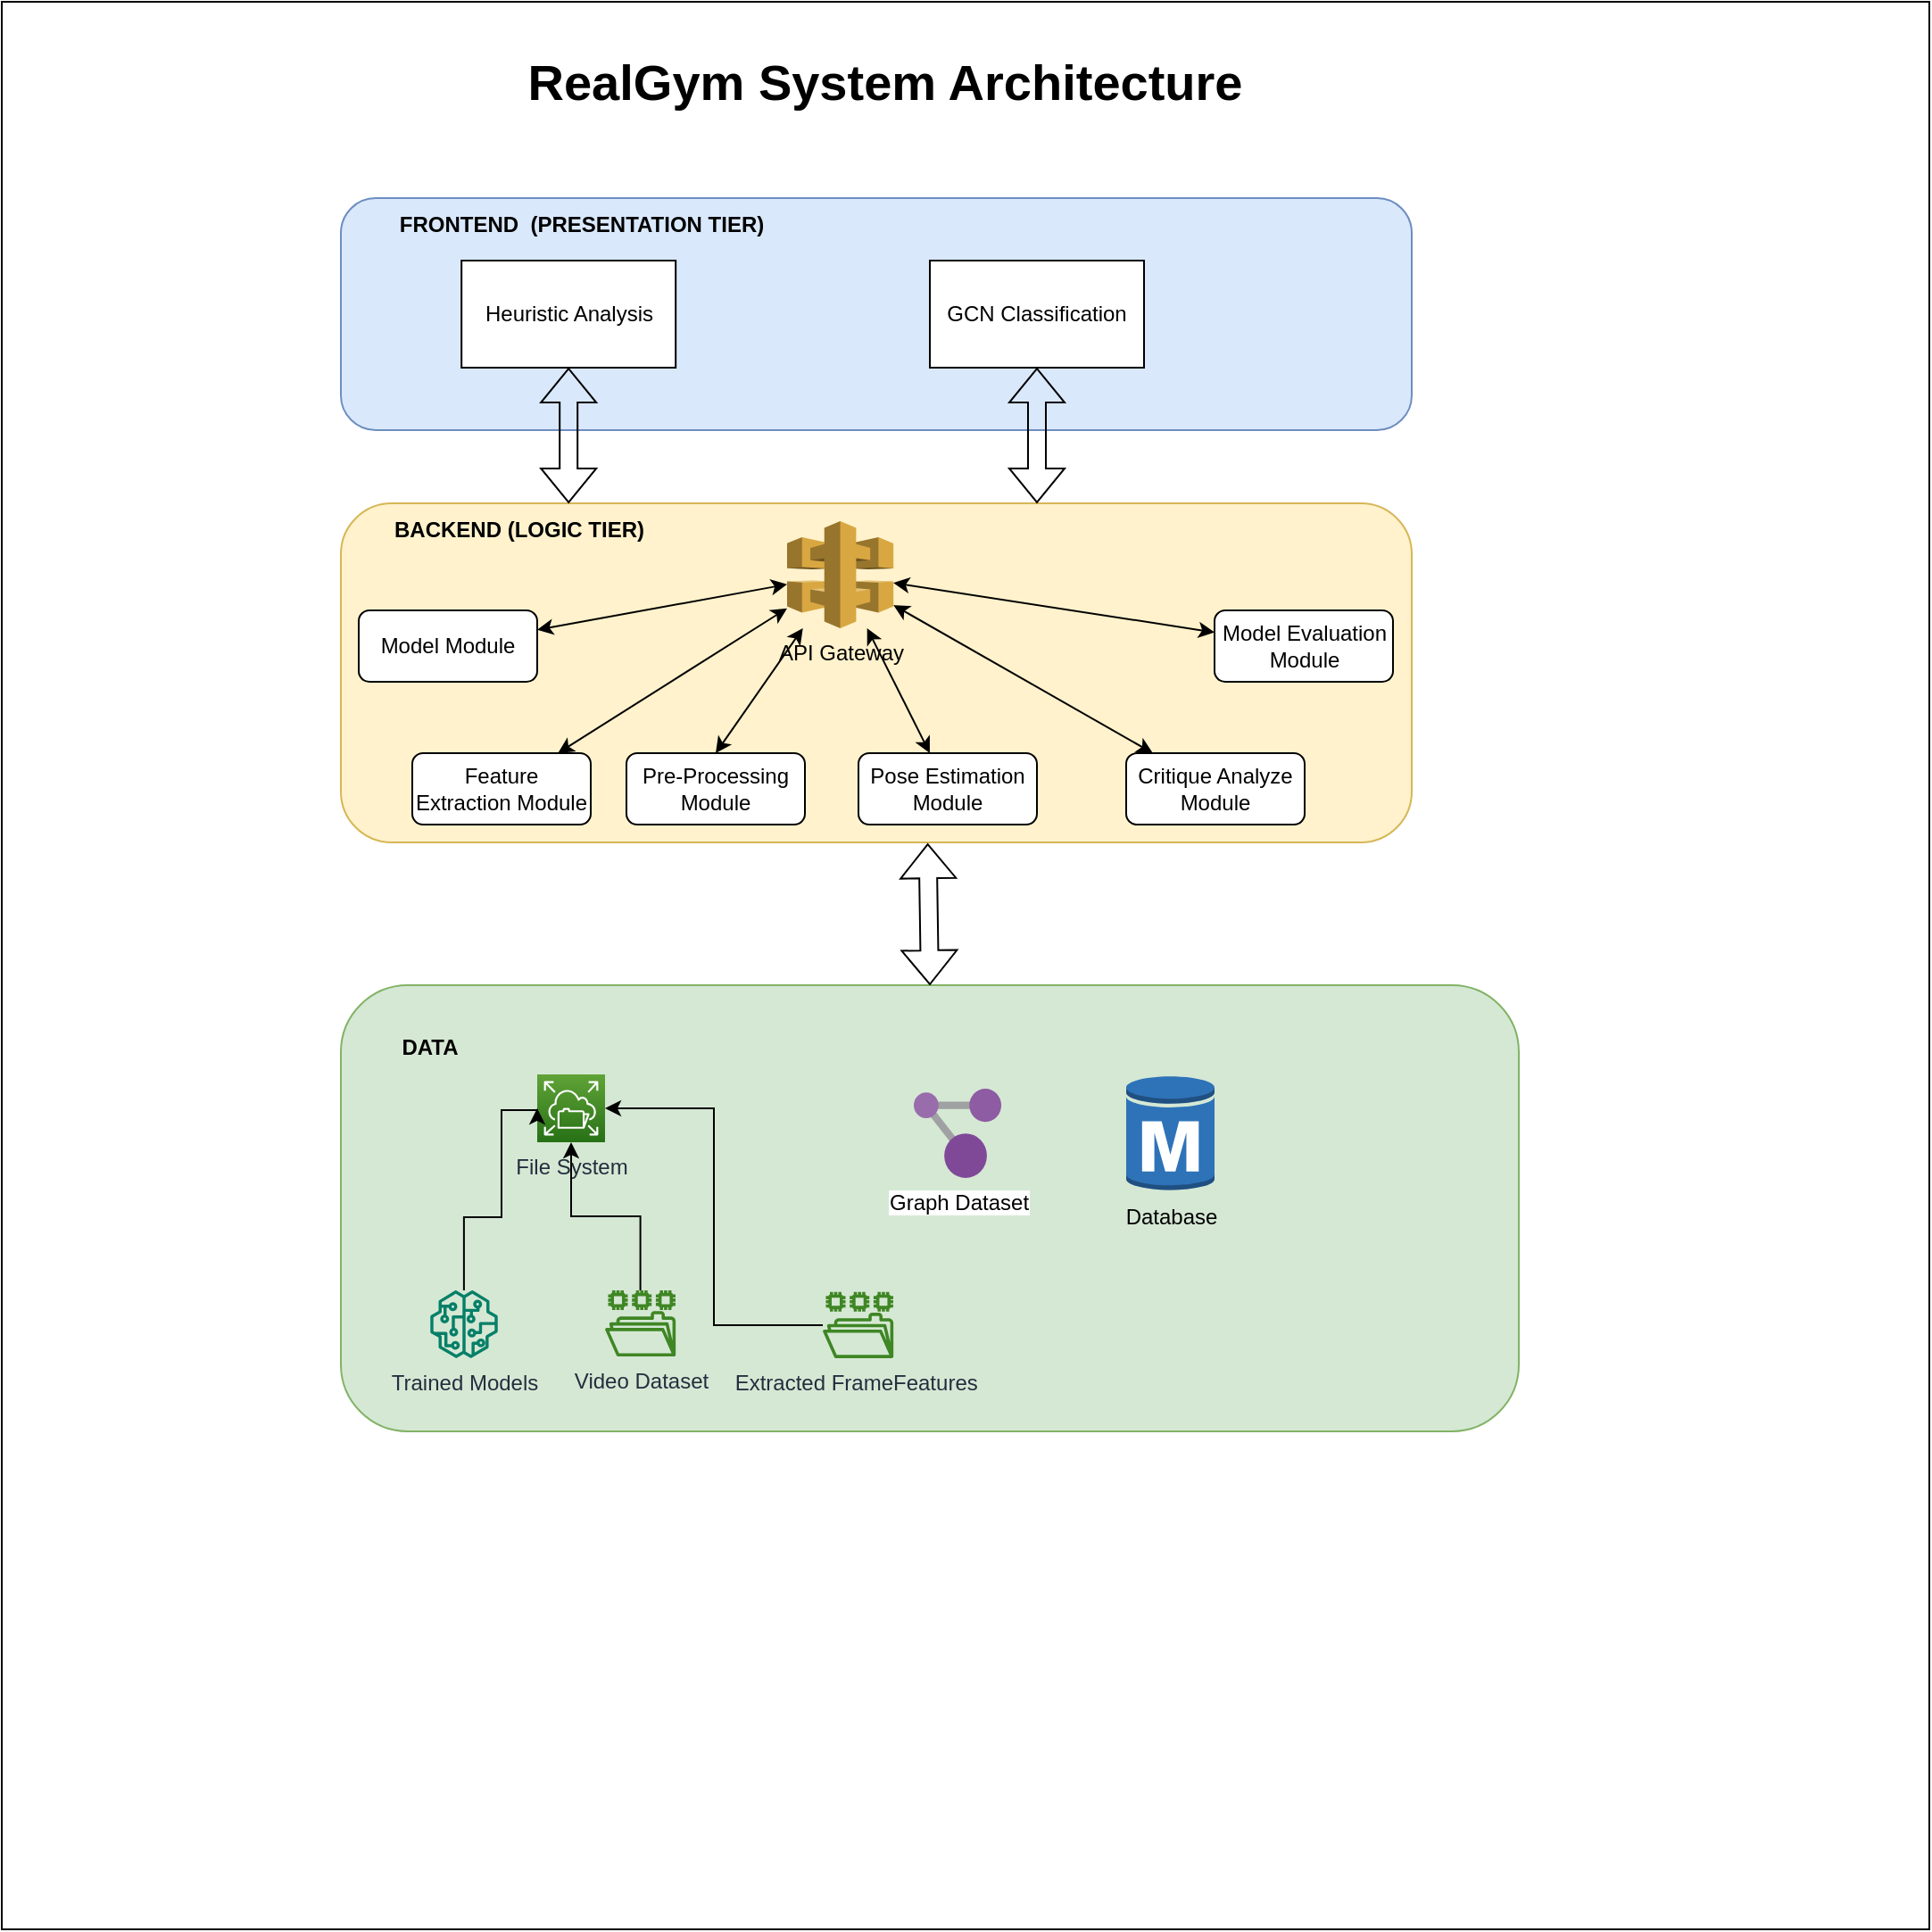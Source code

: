 <mxfile version="20.2.7" type="github">
  <diagram id="j5IfUhy7U0jLYugJBKRZ" name="Page-1">
    <mxGraphModel dx="1965" dy="1005" grid="1" gridSize="10" guides="1" tooltips="1" connect="1" arrows="1" fold="1" page="1" pageScale="1" pageWidth="850" pageHeight="1100" math="0" shadow="0">
      <root>
        <mxCell id="0" />
        <mxCell id="1" parent="0" />
        <mxCell id="sitT_WliWIex5_6N1mFP-41" value="" style="whiteSpace=wrap;html=1;aspect=fixed;" vertex="1" parent="1">
          <mxGeometry x="40" y="100" width="1080" height="1080" as="geometry" />
        </mxCell>
        <mxCell id="sitT_WliWIex5_6N1mFP-40" value="" style="group" vertex="1" connectable="0" parent="1">
          <mxGeometry x="230" y="210" width="660" height="691" as="geometry" />
        </mxCell>
        <mxCell id="sitT_WliWIex5_6N1mFP-2" value="" style="rounded=1;whiteSpace=wrap;html=1;fillColor=#dae8fc;strokeColor=#6c8ebf;" vertex="1" parent="sitT_WliWIex5_6N1mFP-40">
          <mxGeometry width="600" height="130" as="geometry" />
        </mxCell>
        <mxCell id="sitT_WliWIex5_6N1mFP-3" value="&lt;b&gt;FRONTEND&amp;nbsp; (PRESENTATION TIER)&lt;/b&gt;" style="text;html=1;strokeColor=none;fillColor=none;align=center;verticalAlign=middle;whiteSpace=wrap;rounded=0;" vertex="1" parent="sitT_WliWIex5_6N1mFP-40">
          <mxGeometry x="30" width="210" height="30" as="geometry" />
        </mxCell>
        <mxCell id="sitT_WliWIex5_6N1mFP-4" value="" style="rounded=1;whiteSpace=wrap;html=1;fillColor=#fff2cc;strokeColor=#d6b656;" vertex="1" parent="sitT_WliWIex5_6N1mFP-40">
          <mxGeometry y="171" width="600" height="190" as="geometry" />
        </mxCell>
        <mxCell id="sitT_WliWIex5_6N1mFP-5" value="&lt;b&gt;BACKEND (LOGIC TIER)&lt;/b&gt;" style="text;html=1;strokeColor=none;fillColor=none;align=center;verticalAlign=middle;whiteSpace=wrap;rounded=0;" vertex="1" parent="sitT_WliWIex5_6N1mFP-40">
          <mxGeometry x="25" y="171" width="150" height="30" as="geometry" />
        </mxCell>
        <mxCell id="sitT_WliWIex5_6N1mFP-6" value="" style="rounded=1;whiteSpace=wrap;html=1;fillColor=#d5e8d4;strokeColor=#82b366;" vertex="1" parent="sitT_WliWIex5_6N1mFP-40">
          <mxGeometry y="441" width="660" height="250" as="geometry" />
        </mxCell>
        <mxCell id="sitT_WliWIex5_6N1mFP-7" value="&lt;b&gt;DATA&lt;/b&gt;" style="text;html=1;strokeColor=none;fillColor=#d5e8d4;align=center;verticalAlign=middle;whiteSpace=wrap;rounded=0;direction=south;" vertex="1" parent="sitT_WliWIex5_6N1mFP-40">
          <mxGeometry x="35" y="446" width="30" height="60" as="geometry" />
        </mxCell>
        <mxCell id="sitT_WliWIex5_6N1mFP-8" value="File System&lt;br&gt;" style="sketch=0;points=[[0,0,0],[0.25,0,0],[0.5,0,0],[0.75,0,0],[1,0,0],[0,1,0],[0.25,1,0],[0.5,1,0],[0.75,1,0],[1,1,0],[0,0.25,0],[0,0.5,0],[0,0.75,0],[1,0.25,0],[1,0.5,0],[1,0.75,0]];outlineConnect=0;fontColor=#232F3E;gradientColor=#60A337;gradientDirection=north;fillColor=#277116;strokeColor=#ffffff;dashed=0;verticalLabelPosition=bottom;verticalAlign=top;align=center;html=1;fontSize=12;fontStyle=0;aspect=fixed;shape=mxgraph.aws4.resourceIcon;resIcon=mxgraph.aws4.elastic_file_system;" vertex="1" parent="sitT_WliWIex5_6N1mFP-40">
          <mxGeometry x="110" y="491" width="38" height="38" as="geometry" />
        </mxCell>
        <mxCell id="sitT_WliWIex5_6N1mFP-9" value="Database&lt;br&gt;" style="outlineConnect=0;dashed=0;verticalLabelPosition=bottom;verticalAlign=top;align=center;html=1;shape=mxgraph.aws3.rds_db_instance;fillColor=#2E73B8;gradientColor=none;" vertex="1" parent="sitT_WliWIex5_6N1mFP-40">
          <mxGeometry x="440" y="491" width="49.5" height="66" as="geometry" />
        </mxCell>
        <mxCell id="sitT_WliWIex5_6N1mFP-14" style="edgeStyle=orthogonalEdgeStyle;rounded=0;orthogonalLoop=1;jettySize=auto;html=1;entryX=0;entryY=0.5;entryDx=0;entryDy=0;entryPerimeter=0;" edge="1" parent="sitT_WliWIex5_6N1mFP-40" source="sitT_WliWIex5_6N1mFP-10" target="sitT_WliWIex5_6N1mFP-8">
          <mxGeometry relative="1" as="geometry">
            <Array as="points">
              <mxPoint x="69" y="571" />
              <mxPoint x="90" y="571" />
              <mxPoint x="90" y="511" />
            </Array>
          </mxGeometry>
        </mxCell>
        <mxCell id="sitT_WliWIex5_6N1mFP-10" value="Trained Models" style="sketch=0;outlineConnect=0;fontColor=#232F3E;gradientColor=none;fillColor=#067F68;strokeColor=none;dashed=0;verticalLabelPosition=bottom;verticalAlign=top;align=center;html=1;fontSize=12;fontStyle=0;aspect=fixed;pointerEvents=1;shape=mxgraph.aws4.sagemaker_model;" vertex="1" parent="sitT_WliWIex5_6N1mFP-40">
          <mxGeometry x="50" y="611.95" width="38" height="38" as="geometry" />
        </mxCell>
        <mxCell id="sitT_WliWIex5_6N1mFP-15" style="edgeStyle=orthogonalEdgeStyle;rounded=0;orthogonalLoop=1;jettySize=auto;html=1;" edge="1" parent="sitT_WliWIex5_6N1mFP-40" source="sitT_WliWIex5_6N1mFP-11" target="sitT_WliWIex5_6N1mFP-8">
          <mxGeometry relative="1" as="geometry">
            <mxPoint x="140" y="471" as="targetPoint" />
          </mxGeometry>
        </mxCell>
        <mxCell id="sitT_WliWIex5_6N1mFP-11" value="Video Dataset" style="sketch=0;outlineConnect=0;fontColor=#232F3E;gradientColor=none;fillColor=#3F8624;strokeColor=none;dashed=0;verticalLabelPosition=bottom;verticalAlign=top;align=center;html=1;fontSize=12;fontStyle=0;aspect=fixed;pointerEvents=1;shape=mxgraph.aws4.file_system;" vertex="1" parent="sitT_WliWIex5_6N1mFP-40">
          <mxGeometry x="148" y="611.95" width="39.59" height="37.05" as="geometry" />
        </mxCell>
        <mxCell id="sitT_WliWIex5_6N1mFP-16" style="edgeStyle=orthogonalEdgeStyle;rounded=0;orthogonalLoop=1;jettySize=auto;html=1;entryX=1;entryY=0.5;entryDx=0;entryDy=0;entryPerimeter=0;" edge="1" parent="sitT_WliWIex5_6N1mFP-40" source="sitT_WliWIex5_6N1mFP-12" target="sitT_WliWIex5_6N1mFP-8">
          <mxGeometry relative="1" as="geometry" />
        </mxCell>
        <mxCell id="sitT_WliWIex5_6N1mFP-12" value="Extracted FrameFeatures&amp;nbsp;" style="sketch=0;outlineConnect=0;fontColor=#232F3E;gradientColor=none;fillColor=#3F8624;strokeColor=none;dashed=0;verticalLabelPosition=bottom;verticalAlign=top;align=center;html=1;fontSize=12;fontStyle=0;aspect=fixed;pointerEvents=1;shape=mxgraph.aws4.file_system;" vertex="1" parent="sitT_WliWIex5_6N1mFP-40">
          <mxGeometry x="270" y="612.9" width="39.59" height="37.05" as="geometry" />
        </mxCell>
        <mxCell id="sitT_WliWIex5_6N1mFP-13" value="Graph Dataset&lt;br&gt;" style="sketch=0;aspect=fixed;html=1;points=[];align=center;image;fontSize=12;image=img/lib/mscae/Resource_Graph_Explorer.svg;" vertex="1" parent="sitT_WliWIex5_6N1mFP-40">
          <mxGeometry x="321" y="499" width="49" height="50" as="geometry" />
        </mxCell>
        <mxCell id="sitT_WliWIex5_6N1mFP-17" value="Heuristic Analysis&lt;br&gt;" style="rounded=0;whiteSpace=wrap;html=1;" vertex="1" parent="sitT_WliWIex5_6N1mFP-40">
          <mxGeometry x="67.59" y="35" width="120" height="60" as="geometry" />
        </mxCell>
        <mxCell id="sitT_WliWIex5_6N1mFP-18" value="GCN Classification" style="rounded=0;whiteSpace=wrap;html=1;" vertex="1" parent="sitT_WliWIex5_6N1mFP-40">
          <mxGeometry x="330" y="35" width="120" height="60" as="geometry" />
        </mxCell>
        <mxCell id="sitT_WliWIex5_6N1mFP-19" value="Feature Extraction Module" style="rounded=1;whiteSpace=wrap;html=1;" vertex="1" parent="sitT_WliWIex5_6N1mFP-40">
          <mxGeometry x="40" y="311" width="100" height="40" as="geometry" />
        </mxCell>
        <mxCell id="sitT_WliWIex5_6N1mFP-20" value="Pre-Processing Module" style="rounded=1;whiteSpace=wrap;html=1;" vertex="1" parent="sitT_WliWIex5_6N1mFP-40">
          <mxGeometry x="160" y="311" width="100" height="40" as="geometry" />
        </mxCell>
        <mxCell id="sitT_WliWIex5_6N1mFP-22" value="Pose Estimation Module" style="rounded=1;whiteSpace=wrap;html=1;" vertex="1" parent="sitT_WliWIex5_6N1mFP-40">
          <mxGeometry x="290" y="311" width="100" height="40" as="geometry" />
        </mxCell>
        <mxCell id="sitT_WliWIex5_6N1mFP-23" value="Critique Analyze Module" style="rounded=1;whiteSpace=wrap;html=1;" vertex="1" parent="sitT_WliWIex5_6N1mFP-40">
          <mxGeometry x="440" y="311" width="100" height="40" as="geometry" />
        </mxCell>
        <mxCell id="sitT_WliWIex5_6N1mFP-25" value="API Gateway&lt;br&gt;" style="outlineConnect=0;dashed=0;verticalLabelPosition=bottom;verticalAlign=top;align=center;html=1;shape=mxgraph.aws3.api_gateway;fillColor=#D9A741;gradientColor=none;" vertex="1" parent="sitT_WliWIex5_6N1mFP-40">
          <mxGeometry x="250" y="181" width="59.59" height="60" as="geometry" />
        </mxCell>
        <mxCell id="sitT_WliWIex5_6N1mFP-28" value="" style="endArrow=classic;startArrow=classic;html=1;rounded=0;" edge="1" parent="sitT_WliWIex5_6N1mFP-40" source="sitT_WliWIex5_6N1mFP-19" target="sitT_WliWIex5_6N1mFP-25">
          <mxGeometry width="50" height="50" relative="1" as="geometry">
            <mxPoint x="300" y="281" as="sourcePoint" />
            <mxPoint x="350" y="231" as="targetPoint" />
          </mxGeometry>
        </mxCell>
        <mxCell id="sitT_WliWIex5_6N1mFP-29" value="" style="endArrow=classic;startArrow=classic;html=1;rounded=0;exitX=0.5;exitY=0;exitDx=0;exitDy=0;" edge="1" parent="sitT_WliWIex5_6N1mFP-40" source="sitT_WliWIex5_6N1mFP-20" target="sitT_WliWIex5_6N1mFP-25">
          <mxGeometry width="50" height="50" relative="1" as="geometry">
            <mxPoint x="154.949" y="281" as="sourcePoint" />
            <mxPoint x="260" y="234.257" as="targetPoint" />
          </mxGeometry>
        </mxCell>
        <mxCell id="sitT_WliWIex5_6N1mFP-30" value="" style="endArrow=classic;startArrow=classic;html=1;rounded=0;" edge="1" parent="sitT_WliWIex5_6N1mFP-40" source="sitT_WliWIex5_6N1mFP-22" target="sitT_WliWIex5_6N1mFP-25">
          <mxGeometry width="50" height="50" relative="1" as="geometry">
            <mxPoint x="250" y="281" as="sourcePoint" />
            <mxPoint x="269.898" y="251" as="targetPoint" />
          </mxGeometry>
        </mxCell>
        <mxCell id="sitT_WliWIex5_6N1mFP-31" value="" style="endArrow=classic;startArrow=classic;html=1;rounded=0;" edge="1" parent="sitT_WliWIex5_6N1mFP-40" source="sitT_WliWIex5_6N1mFP-23" target="sitT_WliWIex5_6N1mFP-25">
          <mxGeometry width="50" height="50" relative="1" as="geometry">
            <mxPoint x="349.641" y="281" as="sourcePoint" />
            <mxPoint x="319.59" y="250.872" as="targetPoint" />
          </mxGeometry>
        </mxCell>
        <mxCell id="sitT_WliWIex5_6N1mFP-32" value="Model Module" style="rounded=1;whiteSpace=wrap;html=1;" vertex="1" parent="sitT_WliWIex5_6N1mFP-40">
          <mxGeometry x="10" y="231" width="100" height="40" as="geometry" />
        </mxCell>
        <mxCell id="sitT_WliWIex5_6N1mFP-33" value="Model Evaluation Module" style="rounded=1;whiteSpace=wrap;html=1;" vertex="1" parent="sitT_WliWIex5_6N1mFP-40">
          <mxGeometry x="489.5" y="231" width="100" height="40" as="geometry" />
        </mxCell>
        <mxCell id="sitT_WliWIex5_6N1mFP-34" value="" style="endArrow=classic;startArrow=classic;html=1;rounded=0;" edge="1" parent="sitT_WliWIex5_6N1mFP-40" source="sitT_WliWIex5_6N1mFP-33" target="sitT_WliWIex5_6N1mFP-25">
          <mxGeometry width="50" height="50" relative="1" as="geometry">
            <mxPoint x="414.966" y="321" as="sourcePoint" />
            <mxPoint x="319.59" y="244.803" as="targetPoint" />
          </mxGeometry>
        </mxCell>
        <mxCell id="sitT_WliWIex5_6N1mFP-35" value="" style="endArrow=classic;startArrow=classic;html=1;rounded=0;" edge="1" parent="sitT_WliWIex5_6N1mFP-40" source="sitT_WliWIex5_6N1mFP-32" target="sitT_WliWIex5_6N1mFP-25">
          <mxGeometry width="50" height="50" relative="1" as="geometry">
            <mxPoint x="131.633" y="321" as="sourcePoint" />
            <mxPoint x="260" y="239.838" as="targetPoint" />
          </mxGeometry>
        </mxCell>
        <mxCell id="sitT_WliWIex5_6N1mFP-37" value="" style="shape=flexArrow;endArrow=classic;startArrow=classic;html=1;rounded=0;entryX=0.5;entryY=1;entryDx=0;entryDy=0;exitX=0.684;exitY=0;exitDx=0;exitDy=0;exitPerimeter=0;" edge="1" parent="sitT_WliWIex5_6N1mFP-40" source="sitT_WliWIex5_6N1mFP-5" target="sitT_WliWIex5_6N1mFP-17">
          <mxGeometry width="100" height="100" relative="1" as="geometry">
            <mxPoint x="75" y="221" as="sourcePoint" />
            <mxPoint x="175" y="121" as="targetPoint" />
          </mxGeometry>
        </mxCell>
        <mxCell id="sitT_WliWIex5_6N1mFP-38" value="" style="shape=flexArrow;endArrow=classic;startArrow=classic;html=1;rounded=0;entryX=0.5;entryY=1;entryDx=0;entryDy=0;" edge="1" parent="sitT_WliWIex5_6N1mFP-40" target="sitT_WliWIex5_6N1mFP-18">
          <mxGeometry width="100" height="100" relative="1" as="geometry">
            <mxPoint x="390" y="171" as="sourcePoint" />
            <mxPoint x="137.59" y="105" as="targetPoint" />
          </mxGeometry>
        </mxCell>
        <mxCell id="sitT_WliWIex5_6N1mFP-39" value="" style="shape=flexArrow;endArrow=classic;startArrow=classic;html=1;rounded=0;entryX=0.548;entryY=1.003;entryDx=0;entryDy=0;exitX=0.5;exitY=0;exitDx=0;exitDy=0;entryPerimeter=0;" edge="1" parent="sitT_WliWIex5_6N1mFP-40" source="sitT_WliWIex5_6N1mFP-6" target="sitT_WliWIex5_6N1mFP-4">
          <mxGeometry width="100" height="100" relative="1" as="geometry">
            <mxPoint x="400" y="181" as="sourcePoint" />
            <mxPoint x="400" y="105" as="targetPoint" />
          </mxGeometry>
        </mxCell>
        <mxCell id="sitT_WliWIex5_6N1mFP-42" value="&lt;b&gt;&lt;font style=&quot;font-size: 28px;&quot;&gt;RealGym System Architecture&lt;/font&gt;&lt;/b&gt;" style="text;html=1;strokeColor=none;fillColor=none;align=center;verticalAlign=middle;whiteSpace=wrap;rounded=0;" vertex="1" parent="1">
          <mxGeometry x="160" y="130" width="750" height="30" as="geometry" />
        </mxCell>
      </root>
    </mxGraphModel>
  </diagram>
</mxfile>
